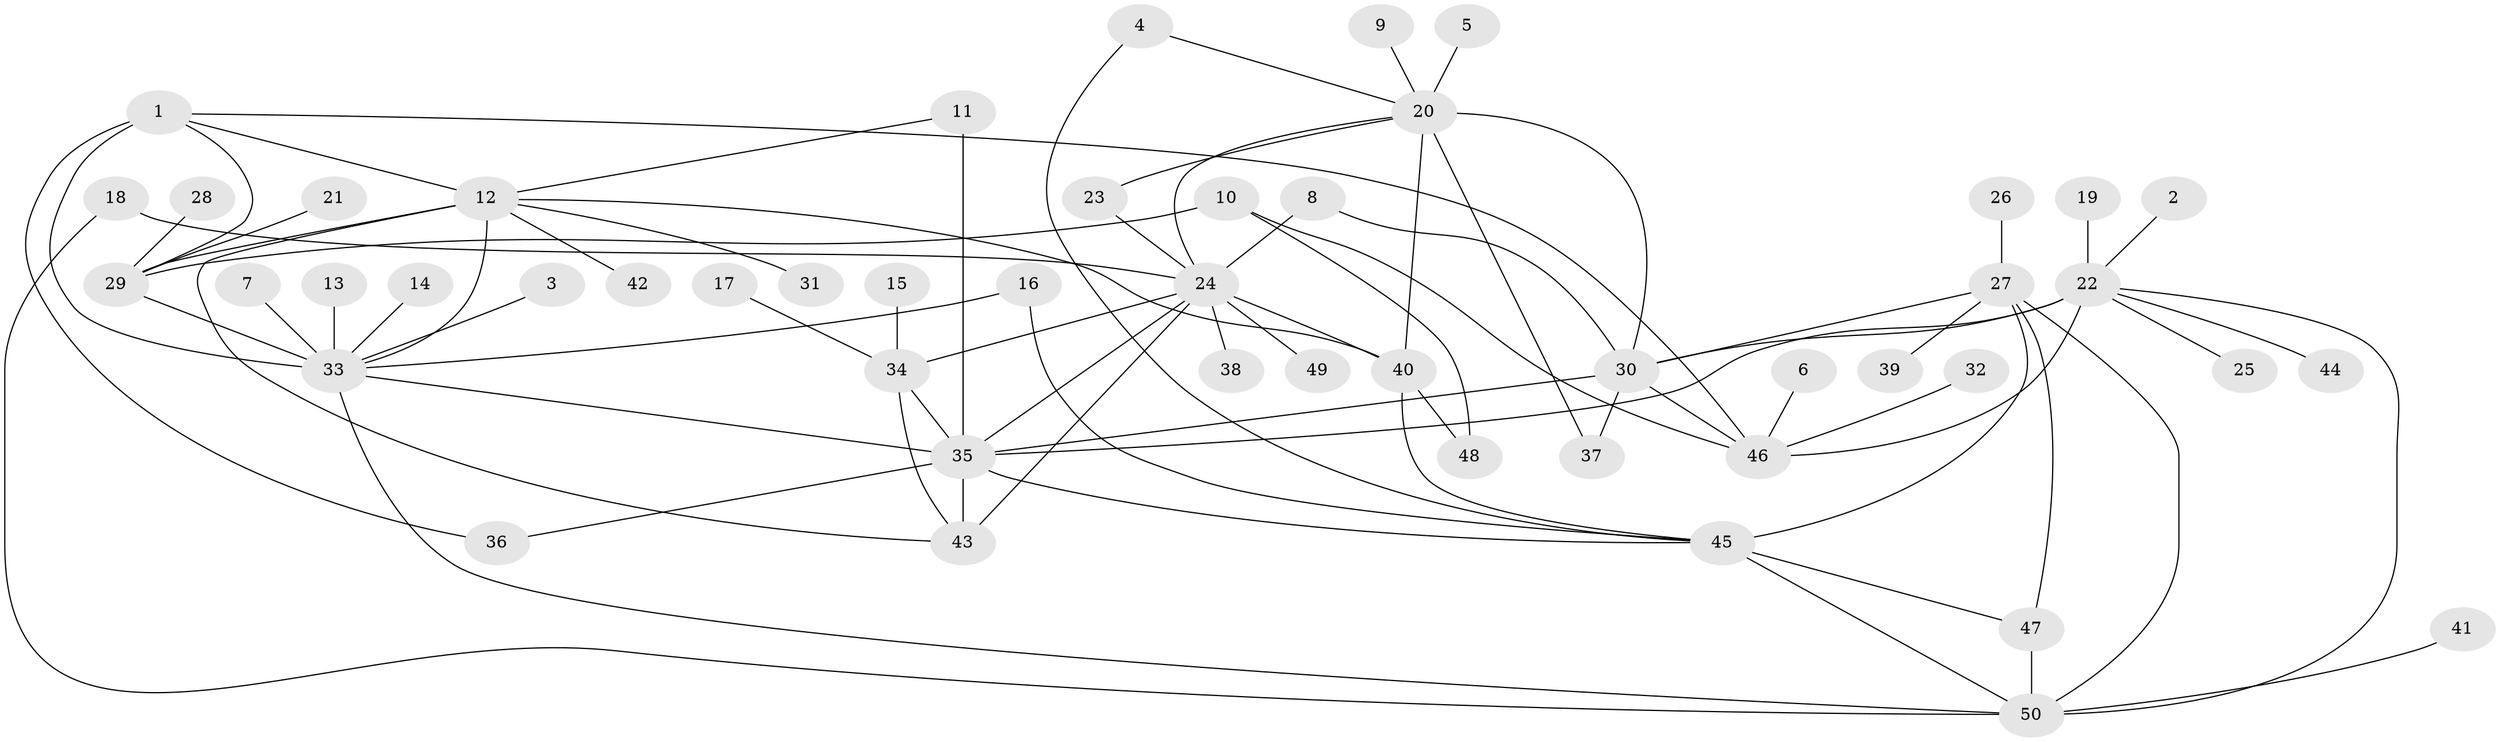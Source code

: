 // original degree distribution, {4: 0.03, 11: 0.02, 8: 0.03, 5: 0.03, 12: 0.01, 9: 0.04, 7: 0.04, 13: 0.01, 6: 0.03, 10: 0.02, 1: 0.52, 2: 0.2, 3: 0.02}
// Generated by graph-tools (version 1.1) at 2025/02/03/09/25 03:02:51]
// undirected, 50 vertices, 79 edges
graph export_dot {
graph [start="1"]
  node [color=gray90,style=filled];
  1;
  2;
  3;
  4;
  5;
  6;
  7;
  8;
  9;
  10;
  11;
  12;
  13;
  14;
  15;
  16;
  17;
  18;
  19;
  20;
  21;
  22;
  23;
  24;
  25;
  26;
  27;
  28;
  29;
  30;
  31;
  32;
  33;
  34;
  35;
  36;
  37;
  38;
  39;
  40;
  41;
  42;
  43;
  44;
  45;
  46;
  47;
  48;
  49;
  50;
  1 -- 12 [weight=1.0];
  1 -- 29 [weight=1.0];
  1 -- 33 [weight=2.0];
  1 -- 36 [weight=1.0];
  1 -- 46 [weight=1.0];
  2 -- 22 [weight=1.0];
  3 -- 33 [weight=1.0];
  4 -- 20 [weight=1.0];
  4 -- 45 [weight=1.0];
  5 -- 20 [weight=1.0];
  6 -- 46 [weight=1.0];
  7 -- 33 [weight=1.0];
  8 -- 24 [weight=1.0];
  8 -- 30 [weight=1.0];
  9 -- 20 [weight=1.0];
  10 -- 29 [weight=1.0];
  10 -- 46 [weight=1.0];
  10 -- 48 [weight=1.0];
  11 -- 12 [weight=1.0];
  11 -- 35 [weight=1.0];
  12 -- 29 [weight=1.0];
  12 -- 31 [weight=1.0];
  12 -- 33 [weight=2.0];
  12 -- 40 [weight=1.0];
  12 -- 42 [weight=1.0];
  12 -- 43 [weight=1.0];
  13 -- 33 [weight=1.0];
  14 -- 33 [weight=1.0];
  15 -- 34 [weight=1.0];
  16 -- 33 [weight=1.0];
  16 -- 45 [weight=1.0];
  17 -- 34 [weight=1.0];
  18 -- 24 [weight=1.0];
  18 -- 50 [weight=1.0];
  19 -- 22 [weight=1.0];
  20 -- 23 [weight=1.0];
  20 -- 24 [weight=1.0];
  20 -- 30 [weight=1.0];
  20 -- 37 [weight=1.0];
  20 -- 40 [weight=4.0];
  21 -- 29 [weight=1.0];
  22 -- 25 [weight=1.0];
  22 -- 30 [weight=4.0];
  22 -- 35 [weight=1.0];
  22 -- 44 [weight=1.0];
  22 -- 46 [weight=2.0];
  22 -- 50 [weight=1.0];
  23 -- 24 [weight=1.0];
  24 -- 34 [weight=1.0];
  24 -- 35 [weight=1.0];
  24 -- 38 [weight=1.0];
  24 -- 40 [weight=1.0];
  24 -- 43 [weight=2.0];
  24 -- 49 [weight=1.0];
  26 -- 27 [weight=1.0];
  27 -- 30 [weight=1.0];
  27 -- 39 [weight=1.0];
  27 -- 45 [weight=1.0];
  27 -- 47 [weight=1.0];
  27 -- 50 [weight=2.0];
  28 -- 29 [weight=1.0];
  29 -- 33 [weight=2.0];
  30 -- 35 [weight=1.0];
  30 -- 37 [weight=1.0];
  30 -- 46 [weight=2.0];
  32 -- 46 [weight=1.0];
  33 -- 35 [weight=1.0];
  33 -- 50 [weight=1.0];
  34 -- 35 [weight=1.0];
  34 -- 43 [weight=2.0];
  35 -- 36 [weight=1.0];
  35 -- 43 [weight=2.0];
  35 -- 45 [weight=1.0];
  40 -- 45 [weight=1.0];
  40 -- 48 [weight=1.0];
  41 -- 50 [weight=1.0];
  45 -- 47 [weight=1.0];
  45 -- 50 [weight=2.0];
  47 -- 50 [weight=2.0];
}
